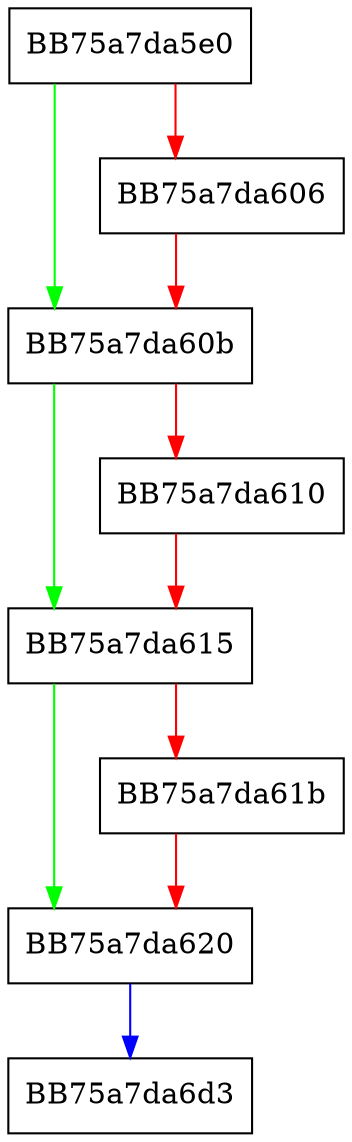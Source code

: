 digraph DfspOpenFileByName {
  node [shape="box"];
  graph [splines=ortho];
  BB75a7da5e0 -> BB75a7da60b [color="green"];
  BB75a7da5e0 -> BB75a7da606 [color="red"];
  BB75a7da606 -> BB75a7da60b [color="red"];
  BB75a7da60b -> BB75a7da615 [color="green"];
  BB75a7da60b -> BB75a7da610 [color="red"];
  BB75a7da610 -> BB75a7da615 [color="red"];
  BB75a7da615 -> BB75a7da620 [color="green"];
  BB75a7da615 -> BB75a7da61b [color="red"];
  BB75a7da61b -> BB75a7da620 [color="red"];
  BB75a7da620 -> BB75a7da6d3 [color="blue"];
}